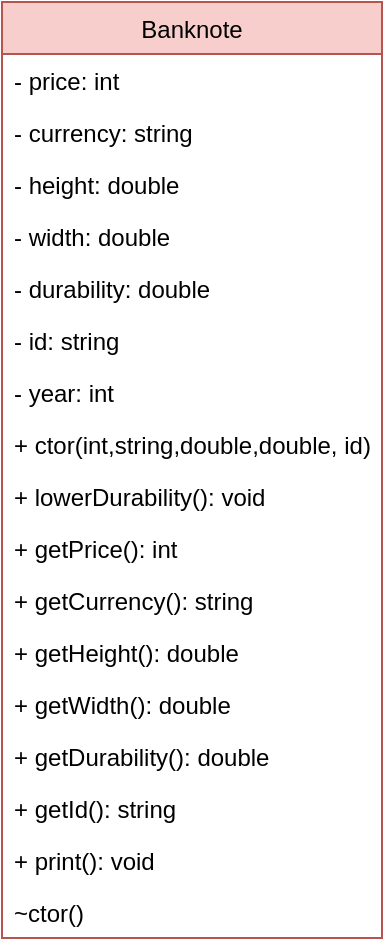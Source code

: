 <mxfile version="16.6.1" type="github">
  <diagram id="6GSqKjO-xCi0wIkrq6_8" name="Page-1">
    <mxGraphModel dx="672" dy="665" grid="1" gridSize="10" guides="1" tooltips="1" connect="1" arrows="1" fold="1" page="1" pageScale="1" pageWidth="827" pageHeight="1169" math="0" shadow="0">
      <root>
        <mxCell id="0" />
        <mxCell id="1" parent="0" />
        <mxCell id="sOA4Qns_KpRlO3t_H2Io-1" value="Banknote" style="swimlane;fontStyle=0;childLayout=stackLayout;horizontal=1;startSize=26;fillColor=#f8cecc;horizontalStack=0;resizeParent=1;resizeParentMax=0;resizeLast=0;collapsible=1;marginBottom=0;strokeColor=#b85450;" vertex="1" parent="1">
          <mxGeometry x="280" y="280" width="190" height="468" as="geometry">
            <mxRectangle x="340" y="310" width="80" height="26" as="alternateBounds" />
          </mxGeometry>
        </mxCell>
        <mxCell id="sOA4Qns_KpRlO3t_H2Io-2" value="- price: int" style="text;strokeColor=none;fillColor=none;align=left;verticalAlign=top;spacingLeft=4;spacingRight=4;overflow=hidden;rotatable=0;points=[[0,0.5],[1,0.5]];portConstraint=eastwest;" vertex="1" parent="sOA4Qns_KpRlO3t_H2Io-1">
          <mxGeometry y="26" width="190" height="26" as="geometry" />
        </mxCell>
        <mxCell id="sOA4Qns_KpRlO3t_H2Io-3" value="- currency: string" style="text;strokeColor=none;fillColor=none;align=left;verticalAlign=top;spacingLeft=4;spacingRight=4;overflow=hidden;rotatable=0;points=[[0,0.5],[1,0.5]];portConstraint=eastwest;" vertex="1" parent="sOA4Qns_KpRlO3t_H2Io-1">
          <mxGeometry y="52" width="190" height="26" as="geometry" />
        </mxCell>
        <mxCell id="sOA4Qns_KpRlO3t_H2Io-4" value="- height: double" style="text;strokeColor=none;fillColor=none;align=left;verticalAlign=top;spacingLeft=4;spacingRight=4;overflow=hidden;rotatable=0;points=[[0,0.5],[1,0.5]];portConstraint=eastwest;" vertex="1" parent="sOA4Qns_KpRlO3t_H2Io-1">
          <mxGeometry y="78" width="190" height="26" as="geometry" />
        </mxCell>
        <mxCell id="sOA4Qns_KpRlO3t_H2Io-5" value="- width: double" style="text;strokeColor=none;fillColor=none;align=left;verticalAlign=top;spacingLeft=4;spacingRight=4;overflow=hidden;rotatable=0;points=[[0,0.5],[1,0.5]];portConstraint=eastwest;" vertex="1" parent="sOA4Qns_KpRlO3t_H2Io-1">
          <mxGeometry y="104" width="190" height="26" as="geometry" />
        </mxCell>
        <mxCell id="sOA4Qns_KpRlO3t_H2Io-6" value="- durability: double" style="text;strokeColor=none;fillColor=none;align=left;verticalAlign=top;spacingLeft=4;spacingRight=4;overflow=hidden;rotatable=0;points=[[0,0.5],[1,0.5]];portConstraint=eastwest;" vertex="1" parent="sOA4Qns_KpRlO3t_H2Io-1">
          <mxGeometry y="130" width="190" height="26" as="geometry" />
        </mxCell>
        <mxCell id="sOA4Qns_KpRlO3t_H2Io-7" value="- id: string" style="text;strokeColor=none;fillColor=none;align=left;verticalAlign=top;spacingLeft=4;spacingRight=4;overflow=hidden;rotatable=0;points=[[0,0.5],[1,0.5]];portConstraint=eastwest;" vertex="1" parent="sOA4Qns_KpRlO3t_H2Io-1">
          <mxGeometry y="156" width="190" height="26" as="geometry" />
        </mxCell>
        <mxCell id="sOA4Qns_KpRlO3t_H2Io-17" value="- year: int" style="text;strokeColor=none;fillColor=none;align=left;verticalAlign=top;spacingLeft=4;spacingRight=4;overflow=hidden;rotatable=0;points=[[0,0.5],[1,0.5]];portConstraint=eastwest;" vertex="1" parent="sOA4Qns_KpRlO3t_H2Io-1">
          <mxGeometry y="182" width="190" height="26" as="geometry" />
        </mxCell>
        <mxCell id="sOA4Qns_KpRlO3t_H2Io-8" value="+ ctor(int,string,double,double, id)" style="text;strokeColor=none;fillColor=none;align=left;verticalAlign=top;spacingLeft=4;spacingRight=4;overflow=hidden;rotatable=0;points=[[0,0.5],[1,0.5]];portConstraint=eastwest;" vertex="1" parent="sOA4Qns_KpRlO3t_H2Io-1">
          <mxGeometry y="208" width="190" height="26" as="geometry" />
        </mxCell>
        <mxCell id="sOA4Qns_KpRlO3t_H2Io-15" value="+ lowerDurability(): void" style="text;strokeColor=none;fillColor=none;align=left;verticalAlign=top;spacingLeft=4;spacingRight=4;overflow=hidden;rotatable=0;points=[[0,0.5],[1,0.5]];portConstraint=eastwest;" vertex="1" parent="sOA4Qns_KpRlO3t_H2Io-1">
          <mxGeometry y="234" width="190" height="26" as="geometry" />
        </mxCell>
        <mxCell id="sOA4Qns_KpRlO3t_H2Io-9" value="+ getPrice(): int " style="text;strokeColor=none;fillColor=none;align=left;verticalAlign=top;spacingLeft=4;spacingRight=4;overflow=hidden;rotatable=0;points=[[0,0.5],[1,0.5]];portConstraint=eastwest;" vertex="1" parent="sOA4Qns_KpRlO3t_H2Io-1">
          <mxGeometry y="260" width="190" height="26" as="geometry" />
        </mxCell>
        <mxCell id="sOA4Qns_KpRlO3t_H2Io-10" value="+ getCurrency(): string" style="text;strokeColor=none;fillColor=none;align=left;verticalAlign=top;spacingLeft=4;spacingRight=4;overflow=hidden;rotatable=0;points=[[0,0.5],[1,0.5]];portConstraint=eastwest;" vertex="1" parent="sOA4Qns_KpRlO3t_H2Io-1">
          <mxGeometry y="286" width="190" height="26" as="geometry" />
        </mxCell>
        <mxCell id="sOA4Qns_KpRlO3t_H2Io-11" value="+ getHeight(): double" style="text;strokeColor=none;fillColor=none;align=left;verticalAlign=top;spacingLeft=4;spacingRight=4;overflow=hidden;rotatable=0;points=[[0,0.5],[1,0.5]];portConstraint=eastwest;" vertex="1" parent="sOA4Qns_KpRlO3t_H2Io-1">
          <mxGeometry y="312" width="190" height="26" as="geometry" />
        </mxCell>
        <mxCell id="sOA4Qns_KpRlO3t_H2Io-12" value="+ getWidth(): double" style="text;strokeColor=none;fillColor=none;align=left;verticalAlign=top;spacingLeft=4;spacingRight=4;overflow=hidden;rotatable=0;points=[[0,0.5],[1,0.5]];portConstraint=eastwest;" vertex="1" parent="sOA4Qns_KpRlO3t_H2Io-1">
          <mxGeometry y="338" width="190" height="26" as="geometry" />
        </mxCell>
        <mxCell id="sOA4Qns_KpRlO3t_H2Io-13" value="+ getDurability(): double" style="text;strokeColor=none;fillColor=none;align=left;verticalAlign=top;spacingLeft=4;spacingRight=4;overflow=hidden;rotatable=0;points=[[0,0.5],[1,0.5]];portConstraint=eastwest;" vertex="1" parent="sOA4Qns_KpRlO3t_H2Io-1">
          <mxGeometry y="364" width="190" height="26" as="geometry" />
        </mxCell>
        <mxCell id="sOA4Qns_KpRlO3t_H2Io-14" value="+ getId(): string" style="text;strokeColor=none;fillColor=none;align=left;verticalAlign=top;spacingLeft=4;spacingRight=4;overflow=hidden;rotatable=0;points=[[0,0.5],[1,0.5]];portConstraint=eastwest;" vertex="1" parent="sOA4Qns_KpRlO3t_H2Io-1">
          <mxGeometry y="390" width="190" height="26" as="geometry" />
        </mxCell>
        <mxCell id="sOA4Qns_KpRlO3t_H2Io-18" value="+ print(): void" style="text;strokeColor=none;fillColor=none;align=left;verticalAlign=top;spacingLeft=4;spacingRight=4;overflow=hidden;rotatable=0;points=[[0,0.5],[1,0.5]];portConstraint=eastwest;" vertex="1" parent="sOA4Qns_KpRlO3t_H2Io-1">
          <mxGeometry y="416" width="190" height="26" as="geometry" />
        </mxCell>
        <mxCell id="sOA4Qns_KpRlO3t_H2Io-16" value="~ctor()" style="text;strokeColor=none;fillColor=none;align=left;verticalAlign=top;spacingLeft=4;spacingRight=4;overflow=hidden;rotatable=0;points=[[0,0.5],[1,0.5]];portConstraint=eastwest;" vertex="1" parent="sOA4Qns_KpRlO3t_H2Io-1">
          <mxGeometry y="442" width="190" height="26" as="geometry" />
        </mxCell>
      </root>
    </mxGraphModel>
  </diagram>
</mxfile>
